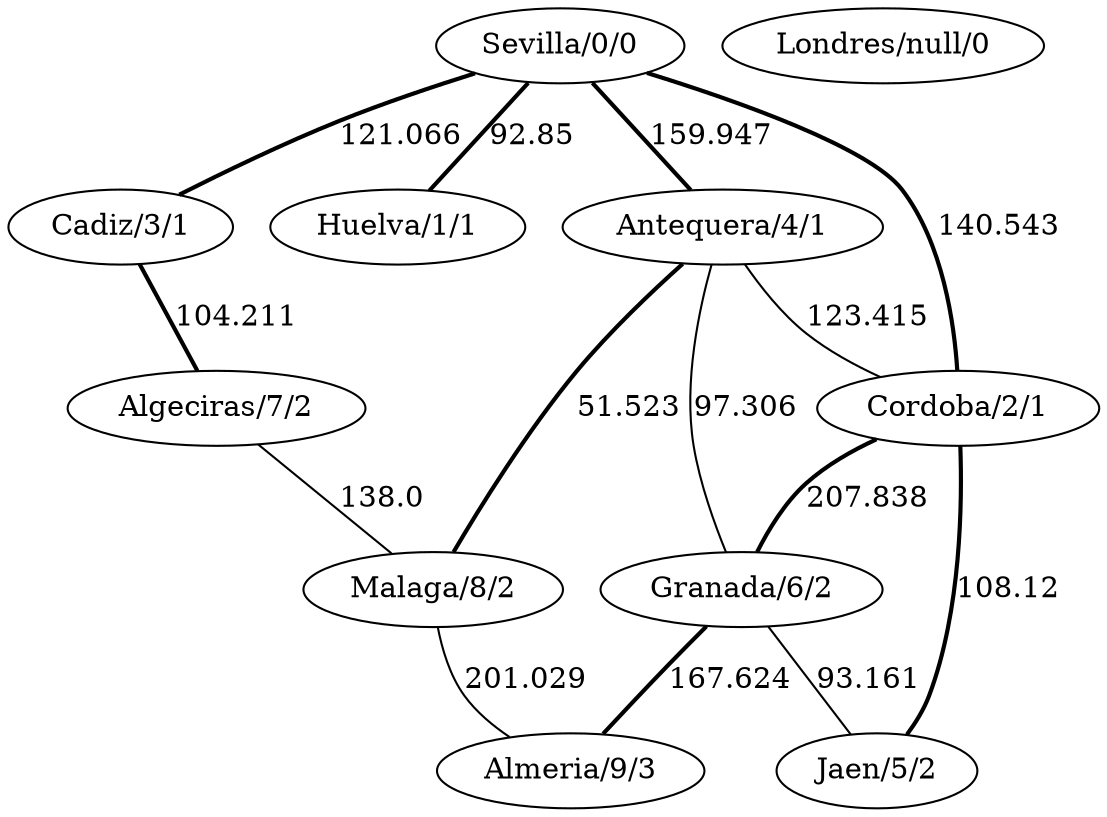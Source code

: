 strict graph G {
  1 [ label="Sevilla/0/0" ];
  2 [ label="Cadiz/3/1" ];
  3 [ label="Huelva/1/1" ];
  4 [ label="Cordoba/2/1" ];
  5 [ label="Malaga/8/2" ];
  6 [ label="Antequera/4/1" ];
  7 [ label="Almeria/9/3" ];
  8 [ label="Granada/6/2" ];
  9 [ label="Jaen/5/2" ];
  10 [ label="Algeciras/7/2" ];
  11 [ label="Londres/null/0" ];
  1 -- 3 [ label="92.85" style="bold" ];
  1 -- 4 [ label="140.543" style="bold" ];
  1 -- 2 [ label="121.066" style="bold" ];
  1 -- 6 [ label="159.947" style="bold" ];
  6 -- 8 [ label="97.306" ];
  6 -- 5 [ label="51.523" style="bold" ];
  6 -- 4 [ label="123.415" ];
  5 -- 7 [ label="201.029" ];
  4 -- 9 [ label="108.12" style="bold" ];
  4 -- 8 [ label="207.838" style="bold" ];
  8 -- 7 [ label="167.624" style="bold" ];
  8 -- 9 [ label="93.161" ];
  2 -- 10 [ label="104.211" style="bold" ];
  10 -- 5 [ label="138.0" ];
}
